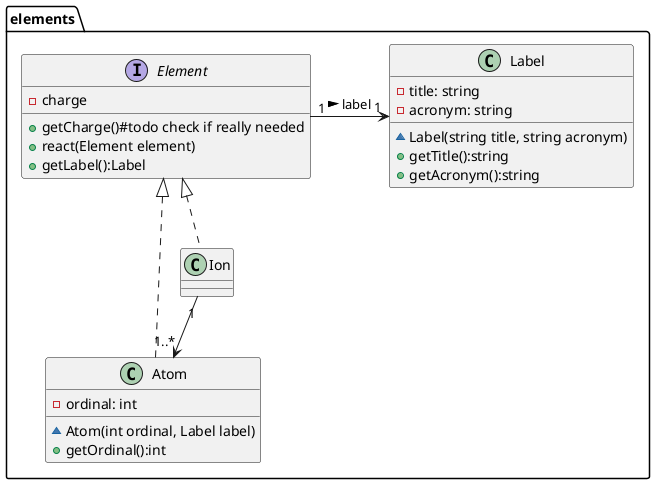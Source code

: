 @startuml
package elements {
    class Label {
        -title: string
        -acronym: string
        ~Label(string title, string acronym)
        +getTitle():string
        +getAcronym():string
    }

    interface Element{
        -charge
        +getCharge()#todo check if really needed
        +react(Element element)
        +getLabel():Label
    }
    Element "1" -right-> "1" Label : label >

    class Atom implements Element {
        -ordinal: int
        ~Atom(int ordinal, Label label)
        +getOrdinal():int
    }

    class Ion implements Element{

    }
    Ion "1" --> "1..*" Atom

}

@enduml